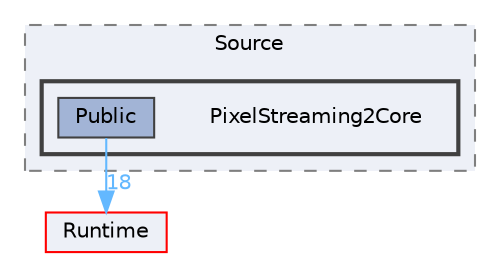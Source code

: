 digraph "PixelStreaming2Core"
{
 // INTERACTIVE_SVG=YES
 // LATEX_PDF_SIZE
  bgcolor="transparent";
  edge [fontname=Helvetica,fontsize=10,labelfontname=Helvetica,labelfontsize=10];
  node [fontname=Helvetica,fontsize=10,shape=box,height=0.2,width=0.4];
  compound=true
  subgraph clusterdir_82643a200b35c0d272dbf3b035f0ce97 {
    graph [ bgcolor="#edf0f7", pencolor="grey50", label="Source", fontname=Helvetica,fontsize=10 style="filled,dashed", URL="dir_82643a200b35c0d272dbf3b035f0ce97.html",tooltip=""]
  subgraph clusterdir_59adcf5681d388e337deaee91f8afe6e {
    graph [ bgcolor="#edf0f7", pencolor="grey25", label="", fontname=Helvetica,fontsize=10 style="filled,bold", URL="dir_59adcf5681d388e337deaee91f8afe6e.html",tooltip=""]
    dir_59adcf5681d388e337deaee91f8afe6e [shape=plaintext, label="PixelStreaming2Core"];
  dir_fe8324cc07d0bd34d3666397177f973e [label="Public", fillcolor="#a2b4d6", color="grey25", style="filled", URL="dir_fe8324cc07d0bd34d3666397177f973e.html",tooltip=""];
  }
  }
  dir_7536b172fbd480bfd146a1b1acd6856b [label="Runtime", fillcolor="#edf0f7", color="red", style="filled", URL="dir_7536b172fbd480bfd146a1b1acd6856b.html",tooltip=""];
  dir_fe8324cc07d0bd34d3666397177f973e->dir_7536b172fbd480bfd146a1b1acd6856b [headlabel="18", labeldistance=1.5 headhref="dir_000845_000984.html" href="dir_000845_000984.html" color="steelblue1" fontcolor="steelblue1"];
}
